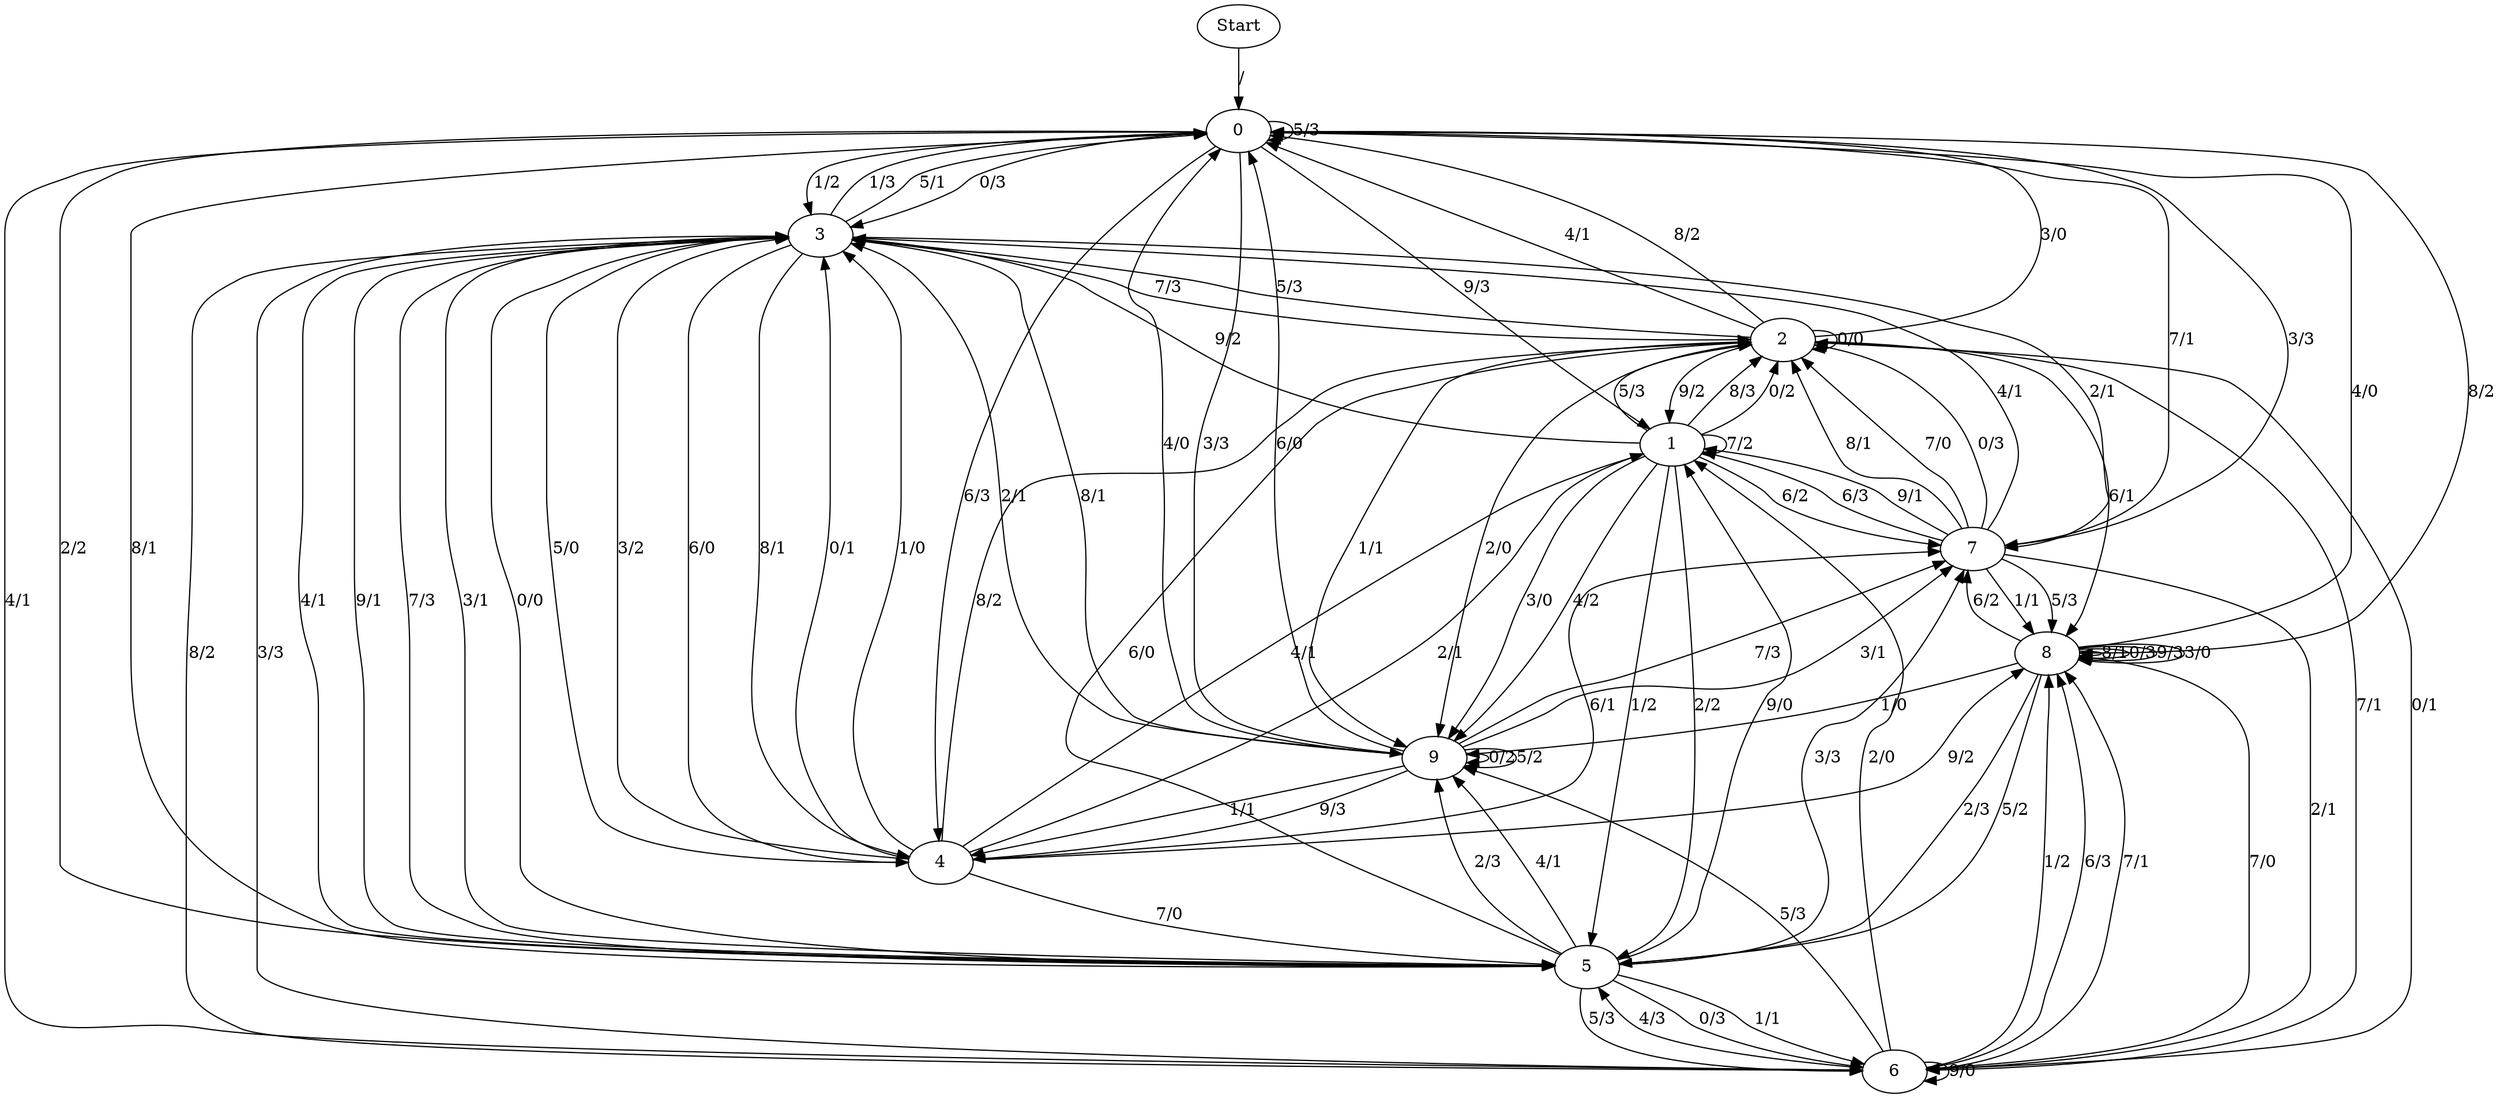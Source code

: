 digraph {
	Start -> 0 [label="/"]
	0 -> 3 [label="0/3"]
	0 -> 6 [label="4/1"]
	0 -> 5 [label="2/2"]
	0 -> 3 [label="1/2"]
	0 -> 8 [label="8/2"]
	0 -> 0 [label="5/3"]
	0 -> 9 [label="3/3"]
	0 -> 4 [label="6/3"]
	0 -> 7 [label="7/1"]
	0 -> 1 [label="9/3"]
	7 -> 8 [label="1/1"]
	7 -> 3 [label="4/1"]
	7 -> 1 [label="6/3"]
	7 -> 2 [label="0/3"]
	7 -> 0 [label="3/3"]
	7 -> 8 [label="5/3"]
	7 -> 2 [label="8/1"]
	7 -> 6 [label="2/1"]
	7 -> 1 [label="9/1"]
	7 -> 2 [label="7/0"]
	8 -> 6 [label="7/0"]
	8 -> 8 [label="8/1"]
	8 -> 8 [label="0/3"]
	8 -> 9 [label="1/0"]
	8 -> 8 [label="9/3"]
	8 -> 0 [label="4/0"]
	8 -> 7 [label="6/2"]
	8 -> 5 [label="2/3"]
	8 -> 5 [label="5/2"]
	8 -> 8 [label="3/0"]
	9 -> 3 [label="8/1"]
	9 -> 7 [label="3/1"]
	9 -> 4 [label="1/1"]
	9 -> 7 [label="7/3"]
	9 -> 9 [label="0/2"]
	9 -> 0 [label="6/0"]
	9 -> 3 [label="2/1"]
	9 -> 9 [label="5/2"]
	9 -> 4 [label="9/3"]
	9 -> 0 [label="4/0"]
	4 -> 1 [label="2/1"]
	4 -> 1 [label="4/1"]
	4 -> 3 [label="0/1"]
	4 -> 5 [label="7/0"]
	4 -> 7 [label="6/1"]
	4 -> 2 [label="8/2"]
	4 -> 3 [label="5/0"]
	4 -> 8 [label="9/2"]
	4 -> 3 [label="3/2"]
	4 -> 3 [label="1/0"]
	3 -> 0 [label="1/3"]
	3 -> 5 [label="3/1"]
	3 -> 5 [label="0/0"]
	3 -> 0 [label="5/1"]
	3 -> 4 [label="6/0"]
	3 -> 7 [label="2/1"]
	3 -> 2 [label="7/3"]
	3 -> 5 [label="4/1"]
	3 -> 4 [label="8/1"]
	3 -> 5 [label="9/1"]
	1 -> 7 [label="6/2"]
	1 -> 5 [label="2/2"]
	1 -> 2 [label="8/3"]
	1 -> 5 [label="1/2"]
	1 -> 2 [label="0/2"]
	1 -> 3 [label="9/2"]
	1 -> 2 [label="5/3"]
	1 -> 1 [label="7/2"]
	1 -> 9 [label="3/0"]
	1 -> 9 [label="4/2"]
	5 -> 2 [label="6/0"]
	5 -> 6 [label="0/3"]
	5 -> 6 [label="1/1"]
	5 -> 1 [label="9/0"]
	5 -> 7 [label="3/3"]
	5 -> 9 [label="4/1"]
	5 -> 9 [label="2/3"]
	5 -> 0 [label="8/1"]
	5 -> 6 [label="5/3"]
	5 -> 3 [label="7/3"]
	6 -> 8 [label="1/2"]
	6 -> 1 [label="2/0"]
	6 -> 3 [label="8/2"]
	6 -> 8 [label="6/3"]
	6 -> 8 [label="7/1"]
	6 -> 3 [label="3/3"]
	6 -> 6 [label="9/0"]
	6 -> 9 [label="5/3"]
	6 -> 5 [label="4/3"]
	6 -> 2 [label="0/1"]
	2 -> 0 [label="3/0"]
	2 -> 8 [label="6/1"]
	2 -> 2 [label="0/0"]
	2 -> 9 [label="1/1"]
	2 -> 1 [label="9/2"]
	2 -> 3 [label="5/3"]
	2 -> 6 [label="7/1"]
	2 -> 9 [label="2/0"]
	2 -> 0 [label="4/1"]
	2 -> 0 [label="8/2"]
}
